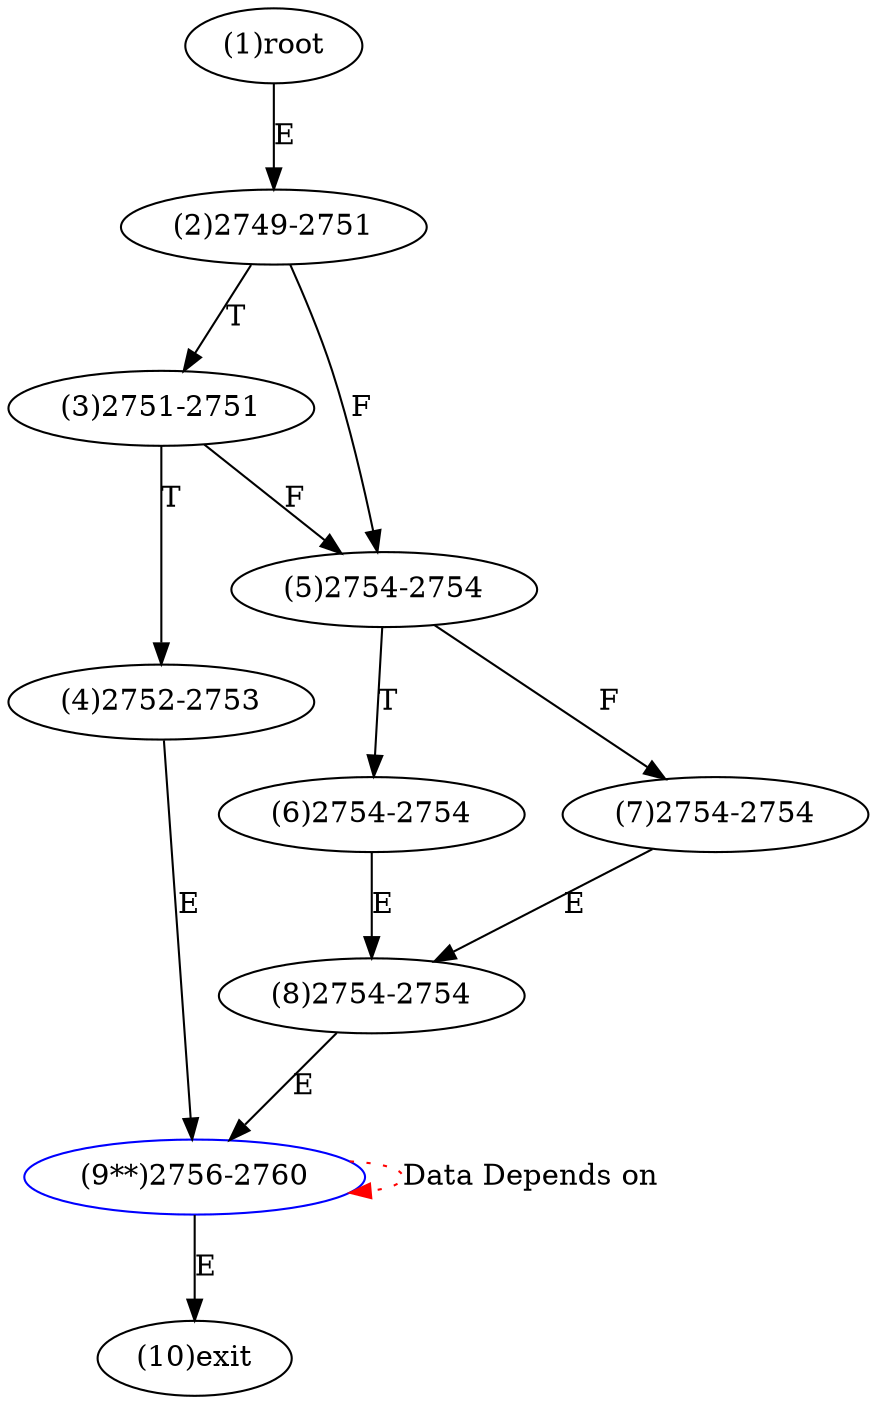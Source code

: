 digraph "" { 
1[ label="(1)root"];
2[ label="(2)2749-2751"];
3[ label="(3)2751-2751"];
4[ label="(4)2752-2753"];
5[ label="(5)2754-2754"];
6[ label="(6)2754-2754"];
7[ label="(7)2754-2754"];
8[ label="(8)2754-2754"];
9[ label="(9**)2756-2760",color=blue];
10[ label="(10)exit"];
1->2[ label="E"];
2->5[ label="F"];
2->3[ label="T"];
3->5[ label="F"];
3->4[ label="T"];
4->9[ label="E"];
5->7[ label="F"];
5->6[ label="T"];
6->8[ label="E"];
7->8[ label="E"];
8->9[ label="E"];
9->10[ label="E"];
9->9[ color="red" label="Data Depends on" style = dotted ];
}